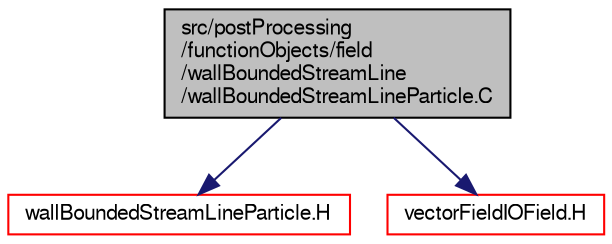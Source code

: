 digraph "src/postProcessing/functionObjects/field/wallBoundedStreamLine/wallBoundedStreamLineParticle.C"
{
  bgcolor="transparent";
  edge [fontname="FreeSans",fontsize="10",labelfontname="FreeSans",labelfontsize="10"];
  node [fontname="FreeSans",fontsize="10",shape=record];
  Node0 [label="src/postProcessing\l/functionObjects/field\l/wallBoundedStreamLine\l/wallBoundedStreamLineParticle.C",height=0.2,width=0.4,color="black", fillcolor="grey75", style="filled", fontcolor="black"];
  Node0 -> Node1 [color="midnightblue",fontsize="10",style="solid",fontname="FreeSans"];
  Node1 [label="wallBoundedStreamLineParticle.H",height=0.2,width=0.4,color="red",URL="$a13484.html"];
  Node0 -> Node344 [color="midnightblue",fontsize="10",style="solid",fontname="FreeSans"];
  Node344 [label="vectorFieldIOField.H",height=0.2,width=0.4,color="red",URL="$a09788.html"];
}
